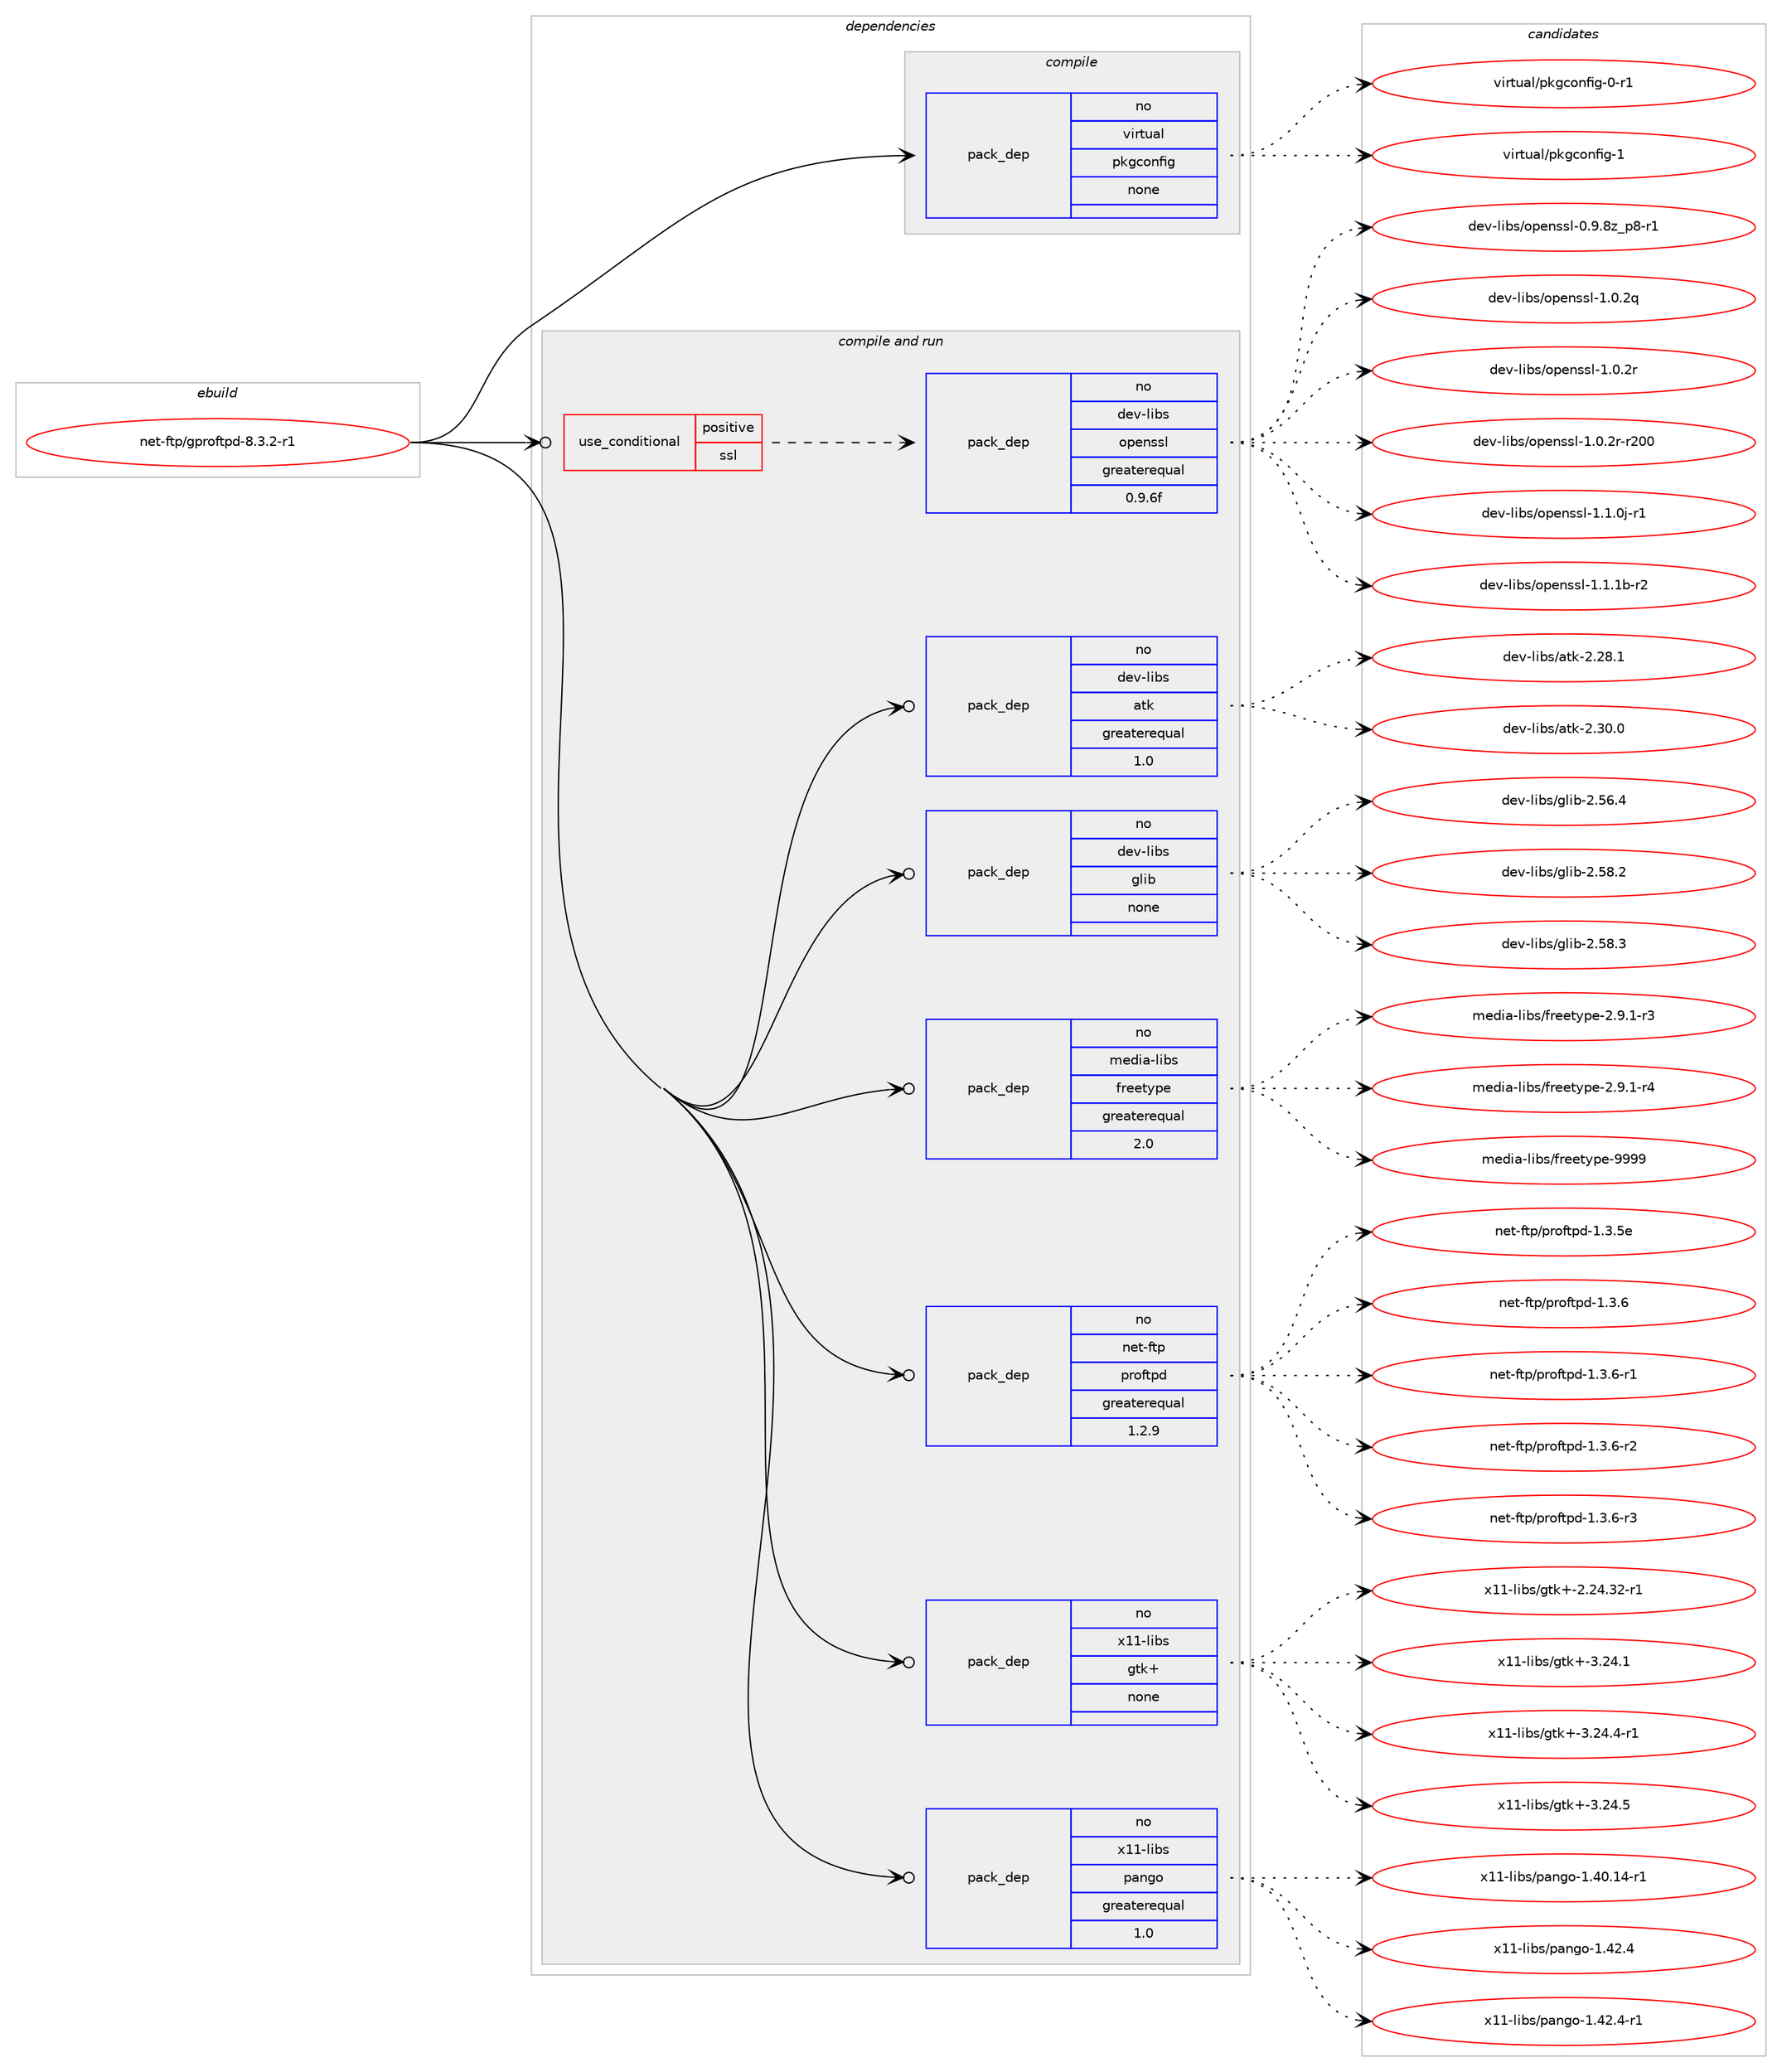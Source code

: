 digraph prolog {

# *************
# Graph options
# *************

newrank=true;
concentrate=true;
compound=true;
graph [rankdir=LR,fontname=Helvetica,fontsize=10,ranksep=1.5];#, ranksep=2.5, nodesep=0.2];
edge  [arrowhead=vee];
node  [fontname=Helvetica,fontsize=10];

# **********
# The ebuild
# **********

subgraph cluster_leftcol {
color=gray;
rank=same;
label=<<i>ebuild</i>>;
id [label="net-ftp/gproftpd-8.3.2-r1", color=red, width=4, href="../net-ftp/gproftpd-8.3.2-r1.svg"];
}

# ****************
# The dependencies
# ****************

subgraph cluster_midcol {
color=gray;
label=<<i>dependencies</i>>;
subgraph cluster_compile {
fillcolor="#eeeeee";
style=filled;
label=<<i>compile</i>>;
subgraph pack1182354 {
dependency1653866 [label=<<TABLE BORDER="0" CELLBORDER="1" CELLSPACING="0" CELLPADDING="4" WIDTH="220"><TR><TD ROWSPAN="6" CELLPADDING="30">pack_dep</TD></TR><TR><TD WIDTH="110">no</TD></TR><TR><TD>virtual</TD></TR><TR><TD>pkgconfig</TD></TR><TR><TD>none</TD></TR><TR><TD></TD></TR></TABLE>>, shape=none, color=blue];
}
id:e -> dependency1653866:w [weight=20,style="solid",arrowhead="vee"];
}
subgraph cluster_compileandrun {
fillcolor="#eeeeee";
style=filled;
label=<<i>compile and run</i>>;
subgraph cond444709 {
dependency1653867 [label=<<TABLE BORDER="0" CELLBORDER="1" CELLSPACING="0" CELLPADDING="4"><TR><TD ROWSPAN="3" CELLPADDING="10">use_conditional</TD></TR><TR><TD>positive</TD></TR><TR><TD>ssl</TD></TR></TABLE>>, shape=none, color=red];
subgraph pack1182355 {
dependency1653868 [label=<<TABLE BORDER="0" CELLBORDER="1" CELLSPACING="0" CELLPADDING="4" WIDTH="220"><TR><TD ROWSPAN="6" CELLPADDING="30">pack_dep</TD></TR><TR><TD WIDTH="110">no</TD></TR><TR><TD>dev-libs</TD></TR><TR><TD>openssl</TD></TR><TR><TD>greaterequal</TD></TR><TR><TD>0.9.6f</TD></TR></TABLE>>, shape=none, color=blue];
}
dependency1653867:e -> dependency1653868:w [weight=20,style="dashed",arrowhead="vee"];
}
id:e -> dependency1653867:w [weight=20,style="solid",arrowhead="odotvee"];
subgraph pack1182356 {
dependency1653869 [label=<<TABLE BORDER="0" CELLBORDER="1" CELLSPACING="0" CELLPADDING="4" WIDTH="220"><TR><TD ROWSPAN="6" CELLPADDING="30">pack_dep</TD></TR><TR><TD WIDTH="110">no</TD></TR><TR><TD>dev-libs</TD></TR><TR><TD>atk</TD></TR><TR><TD>greaterequal</TD></TR><TR><TD>1.0</TD></TR></TABLE>>, shape=none, color=blue];
}
id:e -> dependency1653869:w [weight=20,style="solid",arrowhead="odotvee"];
subgraph pack1182357 {
dependency1653870 [label=<<TABLE BORDER="0" CELLBORDER="1" CELLSPACING="0" CELLPADDING="4" WIDTH="220"><TR><TD ROWSPAN="6" CELLPADDING="30">pack_dep</TD></TR><TR><TD WIDTH="110">no</TD></TR><TR><TD>dev-libs</TD></TR><TR><TD>glib</TD></TR><TR><TD>none</TD></TR><TR><TD></TD></TR></TABLE>>, shape=none, color=blue];
}
id:e -> dependency1653870:w [weight=20,style="solid",arrowhead="odotvee"];
subgraph pack1182358 {
dependency1653871 [label=<<TABLE BORDER="0" CELLBORDER="1" CELLSPACING="0" CELLPADDING="4" WIDTH="220"><TR><TD ROWSPAN="6" CELLPADDING="30">pack_dep</TD></TR><TR><TD WIDTH="110">no</TD></TR><TR><TD>media-libs</TD></TR><TR><TD>freetype</TD></TR><TR><TD>greaterequal</TD></TR><TR><TD>2.0</TD></TR></TABLE>>, shape=none, color=blue];
}
id:e -> dependency1653871:w [weight=20,style="solid",arrowhead="odotvee"];
subgraph pack1182359 {
dependency1653872 [label=<<TABLE BORDER="0" CELLBORDER="1" CELLSPACING="0" CELLPADDING="4" WIDTH="220"><TR><TD ROWSPAN="6" CELLPADDING="30">pack_dep</TD></TR><TR><TD WIDTH="110">no</TD></TR><TR><TD>net-ftp</TD></TR><TR><TD>proftpd</TD></TR><TR><TD>greaterequal</TD></TR><TR><TD>1.2.9</TD></TR></TABLE>>, shape=none, color=blue];
}
id:e -> dependency1653872:w [weight=20,style="solid",arrowhead="odotvee"];
subgraph pack1182360 {
dependency1653873 [label=<<TABLE BORDER="0" CELLBORDER="1" CELLSPACING="0" CELLPADDING="4" WIDTH="220"><TR><TD ROWSPAN="6" CELLPADDING="30">pack_dep</TD></TR><TR><TD WIDTH="110">no</TD></TR><TR><TD>x11-libs</TD></TR><TR><TD>gtk+</TD></TR><TR><TD>none</TD></TR><TR><TD></TD></TR></TABLE>>, shape=none, color=blue];
}
id:e -> dependency1653873:w [weight=20,style="solid",arrowhead="odotvee"];
subgraph pack1182361 {
dependency1653874 [label=<<TABLE BORDER="0" CELLBORDER="1" CELLSPACING="0" CELLPADDING="4" WIDTH="220"><TR><TD ROWSPAN="6" CELLPADDING="30">pack_dep</TD></TR><TR><TD WIDTH="110">no</TD></TR><TR><TD>x11-libs</TD></TR><TR><TD>pango</TD></TR><TR><TD>greaterequal</TD></TR><TR><TD>1.0</TD></TR></TABLE>>, shape=none, color=blue];
}
id:e -> dependency1653874:w [weight=20,style="solid",arrowhead="odotvee"];
}
subgraph cluster_run {
fillcolor="#eeeeee";
style=filled;
label=<<i>run</i>>;
}
}

# **************
# The candidates
# **************

subgraph cluster_choices {
rank=same;
color=gray;
label=<<i>candidates</i>>;

subgraph choice1182354 {
color=black;
nodesep=1;
choice11810511411611797108471121071039911111010210510345484511449 [label="virtual/pkgconfig-0-r1", color=red, width=4,href="../virtual/pkgconfig-0-r1.svg"];
choice1181051141161179710847112107103991111101021051034549 [label="virtual/pkgconfig-1", color=red, width=4,href="../virtual/pkgconfig-1.svg"];
dependency1653866:e -> choice11810511411611797108471121071039911111010210510345484511449:w [style=dotted,weight="100"];
dependency1653866:e -> choice1181051141161179710847112107103991111101021051034549:w [style=dotted,weight="100"];
}
subgraph choice1182355 {
color=black;
nodesep=1;
choice10010111845108105981154711111210111011511510845484657465612295112564511449 [label="dev-libs/openssl-0.9.8z_p8-r1", color=red, width=4,href="../dev-libs/openssl-0.9.8z_p8-r1.svg"];
choice100101118451081059811547111112101110115115108454946484650113 [label="dev-libs/openssl-1.0.2q", color=red, width=4,href="../dev-libs/openssl-1.0.2q.svg"];
choice100101118451081059811547111112101110115115108454946484650114 [label="dev-libs/openssl-1.0.2r", color=red, width=4,href="../dev-libs/openssl-1.0.2r.svg"];
choice10010111845108105981154711111210111011511510845494648465011445114504848 [label="dev-libs/openssl-1.0.2r-r200", color=red, width=4,href="../dev-libs/openssl-1.0.2r-r200.svg"];
choice1001011184510810598115471111121011101151151084549464946481064511449 [label="dev-libs/openssl-1.1.0j-r1", color=red, width=4,href="../dev-libs/openssl-1.1.0j-r1.svg"];
choice100101118451081059811547111112101110115115108454946494649984511450 [label="dev-libs/openssl-1.1.1b-r2", color=red, width=4,href="../dev-libs/openssl-1.1.1b-r2.svg"];
dependency1653868:e -> choice10010111845108105981154711111210111011511510845484657465612295112564511449:w [style=dotted,weight="100"];
dependency1653868:e -> choice100101118451081059811547111112101110115115108454946484650113:w [style=dotted,weight="100"];
dependency1653868:e -> choice100101118451081059811547111112101110115115108454946484650114:w [style=dotted,weight="100"];
dependency1653868:e -> choice10010111845108105981154711111210111011511510845494648465011445114504848:w [style=dotted,weight="100"];
dependency1653868:e -> choice1001011184510810598115471111121011101151151084549464946481064511449:w [style=dotted,weight="100"];
dependency1653868:e -> choice100101118451081059811547111112101110115115108454946494649984511450:w [style=dotted,weight="100"];
}
subgraph choice1182356 {
color=black;
nodesep=1;
choice1001011184510810598115479711610745504650564649 [label="dev-libs/atk-2.28.1", color=red, width=4,href="../dev-libs/atk-2.28.1.svg"];
choice1001011184510810598115479711610745504651484648 [label="dev-libs/atk-2.30.0", color=red, width=4,href="../dev-libs/atk-2.30.0.svg"];
dependency1653869:e -> choice1001011184510810598115479711610745504650564649:w [style=dotted,weight="100"];
dependency1653869:e -> choice1001011184510810598115479711610745504651484648:w [style=dotted,weight="100"];
}
subgraph choice1182357 {
color=black;
nodesep=1;
choice1001011184510810598115471031081059845504653544652 [label="dev-libs/glib-2.56.4", color=red, width=4,href="../dev-libs/glib-2.56.4.svg"];
choice1001011184510810598115471031081059845504653564650 [label="dev-libs/glib-2.58.2", color=red, width=4,href="../dev-libs/glib-2.58.2.svg"];
choice1001011184510810598115471031081059845504653564651 [label="dev-libs/glib-2.58.3", color=red, width=4,href="../dev-libs/glib-2.58.3.svg"];
dependency1653870:e -> choice1001011184510810598115471031081059845504653544652:w [style=dotted,weight="100"];
dependency1653870:e -> choice1001011184510810598115471031081059845504653564650:w [style=dotted,weight="100"];
dependency1653870:e -> choice1001011184510810598115471031081059845504653564651:w [style=dotted,weight="100"];
}
subgraph choice1182358 {
color=black;
nodesep=1;
choice109101100105974510810598115471021141011011161211121014550465746494511451 [label="media-libs/freetype-2.9.1-r3", color=red, width=4,href="../media-libs/freetype-2.9.1-r3.svg"];
choice109101100105974510810598115471021141011011161211121014550465746494511452 [label="media-libs/freetype-2.9.1-r4", color=red, width=4,href="../media-libs/freetype-2.9.1-r4.svg"];
choice109101100105974510810598115471021141011011161211121014557575757 [label="media-libs/freetype-9999", color=red, width=4,href="../media-libs/freetype-9999.svg"];
dependency1653871:e -> choice109101100105974510810598115471021141011011161211121014550465746494511451:w [style=dotted,weight="100"];
dependency1653871:e -> choice109101100105974510810598115471021141011011161211121014550465746494511452:w [style=dotted,weight="100"];
dependency1653871:e -> choice109101100105974510810598115471021141011011161211121014557575757:w [style=dotted,weight="100"];
}
subgraph choice1182359 {
color=black;
nodesep=1;
choice1101011164510211611247112114111102116112100454946514653101 [label="net-ftp/proftpd-1.3.5e", color=red, width=4,href="../net-ftp/proftpd-1.3.5e.svg"];
choice1101011164510211611247112114111102116112100454946514654 [label="net-ftp/proftpd-1.3.6", color=red, width=4,href="../net-ftp/proftpd-1.3.6.svg"];
choice11010111645102116112471121141111021161121004549465146544511449 [label="net-ftp/proftpd-1.3.6-r1", color=red, width=4,href="../net-ftp/proftpd-1.3.6-r1.svg"];
choice11010111645102116112471121141111021161121004549465146544511450 [label="net-ftp/proftpd-1.3.6-r2", color=red, width=4,href="../net-ftp/proftpd-1.3.6-r2.svg"];
choice11010111645102116112471121141111021161121004549465146544511451 [label="net-ftp/proftpd-1.3.6-r3", color=red, width=4,href="../net-ftp/proftpd-1.3.6-r3.svg"];
dependency1653872:e -> choice1101011164510211611247112114111102116112100454946514653101:w [style=dotted,weight="100"];
dependency1653872:e -> choice1101011164510211611247112114111102116112100454946514654:w [style=dotted,weight="100"];
dependency1653872:e -> choice11010111645102116112471121141111021161121004549465146544511449:w [style=dotted,weight="100"];
dependency1653872:e -> choice11010111645102116112471121141111021161121004549465146544511450:w [style=dotted,weight="100"];
dependency1653872:e -> choice11010111645102116112471121141111021161121004549465146544511451:w [style=dotted,weight="100"];
}
subgraph choice1182360 {
color=black;
nodesep=1;
choice12049494510810598115471031161074345504650524651504511449 [label="x11-libs/gtk+-2.24.32-r1", color=red, width=4,href="../x11-libs/gtk+-2.24.32-r1.svg"];
choice12049494510810598115471031161074345514650524649 [label="x11-libs/gtk+-3.24.1", color=red, width=4,href="../x11-libs/gtk+-3.24.1.svg"];
choice120494945108105981154710311610743455146505246524511449 [label="x11-libs/gtk+-3.24.4-r1", color=red, width=4,href="../x11-libs/gtk+-3.24.4-r1.svg"];
choice12049494510810598115471031161074345514650524653 [label="x11-libs/gtk+-3.24.5", color=red, width=4,href="../x11-libs/gtk+-3.24.5.svg"];
dependency1653873:e -> choice12049494510810598115471031161074345504650524651504511449:w [style=dotted,weight="100"];
dependency1653873:e -> choice12049494510810598115471031161074345514650524649:w [style=dotted,weight="100"];
dependency1653873:e -> choice120494945108105981154710311610743455146505246524511449:w [style=dotted,weight="100"];
dependency1653873:e -> choice12049494510810598115471031161074345514650524653:w [style=dotted,weight="100"];
}
subgraph choice1182361 {
color=black;
nodesep=1;
choice12049494510810598115471129711010311145494652484649524511449 [label="x11-libs/pango-1.40.14-r1", color=red, width=4,href="../x11-libs/pango-1.40.14-r1.svg"];
choice12049494510810598115471129711010311145494652504652 [label="x11-libs/pango-1.42.4", color=red, width=4,href="../x11-libs/pango-1.42.4.svg"];
choice120494945108105981154711297110103111454946525046524511449 [label="x11-libs/pango-1.42.4-r1", color=red, width=4,href="../x11-libs/pango-1.42.4-r1.svg"];
dependency1653874:e -> choice12049494510810598115471129711010311145494652484649524511449:w [style=dotted,weight="100"];
dependency1653874:e -> choice12049494510810598115471129711010311145494652504652:w [style=dotted,weight="100"];
dependency1653874:e -> choice120494945108105981154711297110103111454946525046524511449:w [style=dotted,weight="100"];
}
}

}
